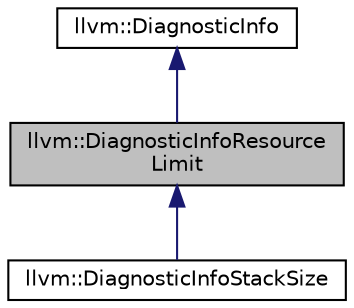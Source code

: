 digraph "llvm::DiagnosticInfoResourceLimit"
{
 // LATEX_PDF_SIZE
  bgcolor="transparent";
  edge [fontname="Helvetica",fontsize="10",labelfontname="Helvetica",labelfontsize="10"];
  node [fontname="Helvetica",fontsize="10",shape="box"];
  Node1 [label="llvm::DiagnosticInfoResource\lLimit",height=0.2,width=0.4,color="black", fillcolor="grey75", style="filled", fontcolor="black",tooltip="Diagnostic information for stack size etc."];
  Node2 -> Node1 [dir="back",color="midnightblue",fontsize="10",style="solid",fontname="Helvetica"];
  Node2 [label="llvm::DiagnosticInfo",height=0.2,width=0.4,color="black",URL="$classllvm_1_1DiagnosticInfo.html",tooltip="This is the base abstract class for diagnostic reporting in the backend."];
  Node1 -> Node3 [dir="back",color="midnightblue",fontsize="10",style="solid",fontname="Helvetica"];
  Node3 [label="llvm::DiagnosticInfoStackSize",height=0.2,width=0.4,color="black",URL="$classllvm_1_1DiagnosticInfoStackSize.html",tooltip=" "];
}

